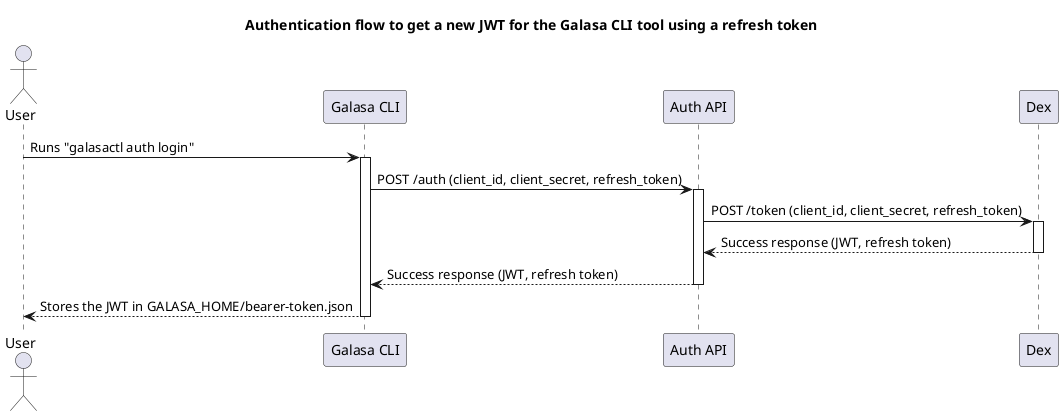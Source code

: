 @startuml cli-auth-refresh
title "Authentication flow to get a new JWT for the Galasa CLI tool using a refresh token"

actor User
participant GalasaCLI as "Galasa CLI"
participant AuthAPI as "Auth API"
participant Dex

User -> GalasaCLI: Runs "galasactl auth login"
activate GalasaCLI

GalasaCLI -> AuthAPI: POST /auth (client_id, client_secret, refresh_token)
activate AuthAPI

AuthAPI -> Dex: POST /token (client_id, client_secret, refresh_token)
activate Dex
Dex --> AuthAPI: Success response (JWT, refresh token)
deactivate Dex
AuthAPI --> GalasaCLI: Success response (JWT, refresh token)
deactivate AuthAPI

GalasaCLI --> User: Stores the JWT in GALASA_HOME/bearer-token.json
deactivate GalasaCLI
@enduml